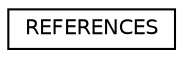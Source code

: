 digraph "Graphical Class Hierarchy"
{
  edge [fontname="Helvetica",fontsize="10",labelfontname="Helvetica",labelfontsize="10"];
  node [fontname="Helvetica",fontsize="10",shape=record];
  rankdir="LR";
  Node0 [label="REFERENCES",height=0.2,width=0.4,color="black", fillcolor="white", style="filled",URL="$structREFERENCES.html"];
}
